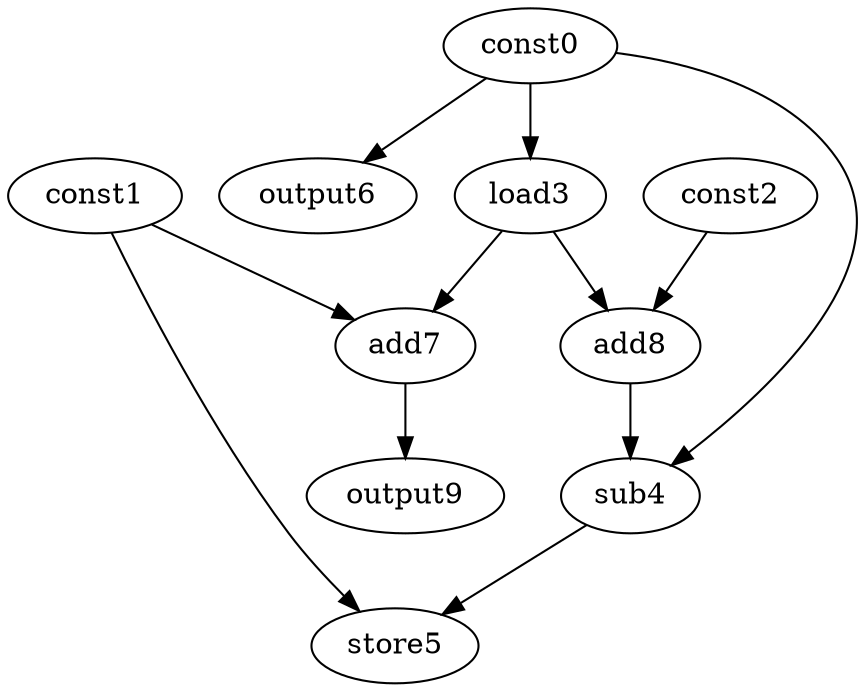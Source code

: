 digraph G { 
const0[opcode=const]; 
const1[opcode=const]; 
const2[opcode=const]; 
load3[opcode=load]; 
sub4[opcode=sub]; 
store5[opcode=store]; 
output6[opcode=output]; 
add7[opcode=add]; 
add8[opcode=add]; 
output9[opcode=output]; 
const0->load3[operand=0];
const0->output6[operand=0];
const1->add7[operand=0];
load3->add7[operand=1];
const2->add8[operand=0];
load3->add8[operand=1];
add8->sub4[operand=0];
const0->sub4[operand=1];
add7->output9[operand=0];
const1->store5[operand=0];
sub4->store5[operand=1];
}
